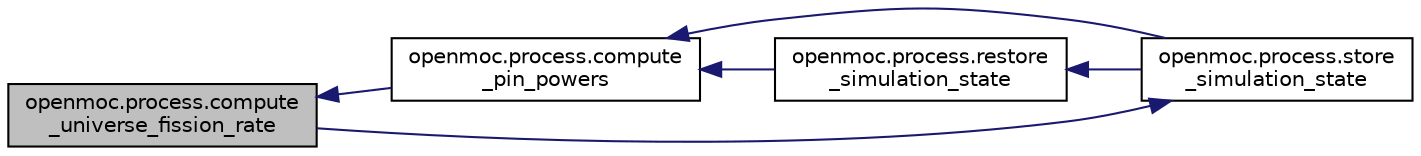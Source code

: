 digraph "openmoc.process.compute_universe_fission_rate"
{
  edge [fontname="Helvetica",fontsize="10",labelfontname="Helvetica",labelfontsize="10"];
  node [fontname="Helvetica",fontsize="10",shape=record];
  rankdir="LR";
  Node1 [label="openmoc.process.compute\l_universe_fission_rate",height=0.2,width=0.4,color="black", fillcolor="grey75", style="filled" fontcolor="black"];
  Node1 -> Node2 [dir="back",color="midnightblue",fontsize="10",style="solid",fontname="Helvetica"];
  Node2 [label="openmoc.process.compute\l_pin_powers",height=0.2,width=0.4,color="black", fillcolor="white", style="filled",URL="$namespaceopenmoc_1_1process.html#ad313c9844294d5e285b5943664389a0f",tooltip="This routine is computes the fission rate in each flat source region, and combines the rates into pin..."];
  Node2 -> Node3 [dir="back",color="midnightblue",fontsize="10",style="solid",fontname="Helvetica"];
  Node3 [label="openmoc.process.store\l_simulation_state",height=0.2,width=0.4,color="black", fillcolor="white", style="filled",URL="$namespaceopenmoc_1_1process.html#a151286616e1ef981c7488979ffd1fe06",tooltip="This method stores all of the data for an OpenMOC simulation to a a binary file for downstream data p..."];
  Node3 -> Node1 [dir="back",color="midnightblue",fontsize="10",style="solid",fontname="Helvetica"];
  Node2 -> Node4 [dir="back",color="midnightblue",fontsize="10",style="solid",fontname="Helvetica"];
  Node4 [label="openmoc.process.restore\l_simulation_state",height=0.2,width=0.4,color="black", fillcolor="white", style="filled",URL="$namespaceopenmoc_1_1process.html#a20436071e0dfd32af17c67bf86636a93",tooltip="This method restores all of the data for an OpenMOC simulation from a a binary file for downstream da..."];
  Node4 -> Node3 [dir="back",color="midnightblue",fontsize="10",style="solid",fontname="Helvetica"];
}
